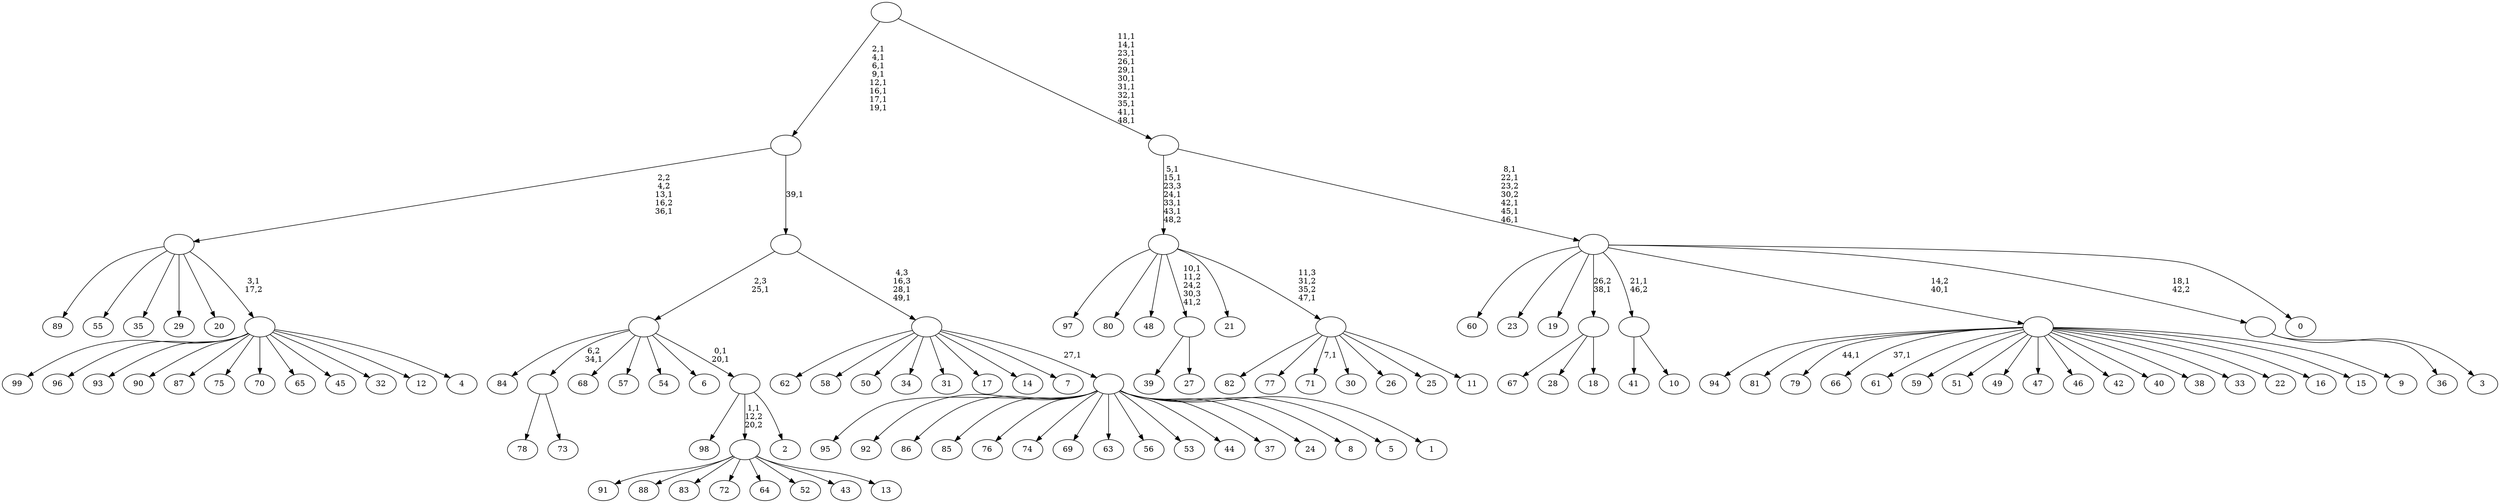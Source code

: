 digraph T {
	150 [label="99"]
	149 [label="98"]
	148 [label="97"]
	147 [label="96"]
	146 [label="95"]
	145 [label="94"]
	144 [label="93"]
	143 [label="92"]
	142 [label="91"]
	141 [label="90"]
	140 [label="89"]
	139 [label="88"]
	138 [label="87"]
	137 [label="86"]
	136 [label="85"]
	135 [label="84"]
	134 [label="83"]
	133 [label="82"]
	132 [label="81"]
	131 [label="80"]
	130 [label="79"]
	128 [label="78"]
	127 [label="77"]
	126 [label="76"]
	125 [label="75"]
	124 [label="74"]
	123 [label="73"]
	122 [label=""]
	121 [label="72"]
	120 [label="71"]
	118 [label="70"]
	117 [label="69"]
	116 [label="68"]
	115 [label="67"]
	114 [label="66"]
	112 [label="65"]
	111 [label="64"]
	110 [label="63"]
	109 [label="62"]
	108 [label="61"]
	107 [label="60"]
	106 [label="59"]
	105 [label="58"]
	104 [label="57"]
	103 [label="56"]
	102 [label="55"]
	101 [label="54"]
	100 [label="53"]
	99 [label="52"]
	98 [label="51"]
	97 [label="50"]
	96 [label="49"]
	95 [label="48"]
	94 [label="47"]
	93 [label="46"]
	92 [label="45"]
	91 [label="44"]
	90 [label="43"]
	89 [label="42"]
	88 [label="41"]
	87 [label="40"]
	86 [label="39"]
	85 [label="38"]
	84 [label="37"]
	83 [label="36"]
	82 [label="35"]
	81 [label="34"]
	80 [label="33"]
	79 [label="32"]
	78 [label="31"]
	77 [label="30"]
	76 [label="29"]
	75 [label="28"]
	74 [label="27"]
	73 [label=""]
	72 [label="26"]
	71 [label="25"]
	70 [label="24"]
	69 [label="23"]
	68 [label="22"]
	67 [label="21"]
	66 [label="20"]
	65 [label="19"]
	64 [label="18"]
	63 [label=""]
	62 [label="17"]
	61 [label="16"]
	60 [label="15"]
	59 [label="14"]
	58 [label="13"]
	57 [label=""]
	56 [label="12"]
	55 [label="11"]
	54 [label=""]
	53 [label=""]
	48 [label="10"]
	47 [label=""]
	46 [label="9"]
	45 [label=""]
	44 [label="8"]
	43 [label="7"]
	42 [label="6"]
	41 [label="5"]
	40 [label="4"]
	39 [label=""]
	38 [label=""]
	36 [label="3"]
	35 [label=""]
	34 [label="2"]
	33 [label=""]
	31 [label=""]
	30 [label="1"]
	29 [label=""]
	28 [label=""]
	26 [label=""]
	25 [label=""]
	17 [label="0"]
	16 [label=""]
	11 [label=""]
	0 [label=""]
	122 -> 128 [label=""]
	122 -> 123 [label=""]
	73 -> 86 [label=""]
	73 -> 74 [label=""]
	63 -> 115 [label=""]
	63 -> 75 [label=""]
	63 -> 64 [label=""]
	57 -> 142 [label=""]
	57 -> 139 [label=""]
	57 -> 134 [label=""]
	57 -> 121 [label=""]
	57 -> 111 [label=""]
	57 -> 99 [label=""]
	57 -> 90 [label=""]
	57 -> 58 [label=""]
	54 -> 120 [label="7,1"]
	54 -> 133 [label=""]
	54 -> 127 [label=""]
	54 -> 77 [label=""]
	54 -> 72 [label=""]
	54 -> 71 [label=""]
	54 -> 55 [label=""]
	53 -> 148 [label=""]
	53 -> 131 [label=""]
	53 -> 95 [label=""]
	53 -> 73 [label="10,1\n11,2\n24,2\n30,3\n41,2"]
	53 -> 67 [label=""]
	53 -> 54 [label="11,3\n31,2\n35,2\n47,1"]
	47 -> 88 [label=""]
	47 -> 48 [label=""]
	45 -> 114 [label="37,1"]
	45 -> 130 [label="44,1"]
	45 -> 145 [label=""]
	45 -> 132 [label=""]
	45 -> 108 [label=""]
	45 -> 106 [label=""]
	45 -> 98 [label=""]
	45 -> 96 [label=""]
	45 -> 94 [label=""]
	45 -> 93 [label=""]
	45 -> 89 [label=""]
	45 -> 87 [label=""]
	45 -> 85 [label=""]
	45 -> 80 [label=""]
	45 -> 68 [label=""]
	45 -> 61 [label=""]
	45 -> 60 [label=""]
	45 -> 46 [label=""]
	39 -> 150 [label=""]
	39 -> 147 [label=""]
	39 -> 144 [label=""]
	39 -> 141 [label=""]
	39 -> 138 [label=""]
	39 -> 125 [label=""]
	39 -> 118 [label=""]
	39 -> 112 [label=""]
	39 -> 92 [label=""]
	39 -> 79 [label=""]
	39 -> 56 [label=""]
	39 -> 40 [label=""]
	38 -> 140 [label=""]
	38 -> 102 [label=""]
	38 -> 82 [label=""]
	38 -> 76 [label=""]
	38 -> 66 [label=""]
	38 -> 39 [label="3,1\n17,2"]
	35 -> 83 [label=""]
	35 -> 36 [label=""]
	33 -> 149 [label=""]
	33 -> 57 [label="1,1\n12,2\n20,2"]
	33 -> 34 [label=""]
	31 -> 33 [label="0,1\n20,1"]
	31 -> 135 [label=""]
	31 -> 122 [label="6,2\n34,1"]
	31 -> 116 [label=""]
	31 -> 104 [label=""]
	31 -> 101 [label=""]
	31 -> 42 [label=""]
	29 -> 146 [label=""]
	29 -> 143 [label=""]
	29 -> 137 [label=""]
	29 -> 136 [label=""]
	29 -> 126 [label=""]
	29 -> 124 [label=""]
	29 -> 117 [label=""]
	29 -> 110 [label=""]
	29 -> 103 [label=""]
	29 -> 100 [label=""]
	29 -> 91 [label=""]
	29 -> 84 [label=""]
	29 -> 70 [label=""]
	29 -> 44 [label=""]
	29 -> 41 [label=""]
	29 -> 30 [label=""]
	28 -> 109 [label=""]
	28 -> 105 [label=""]
	28 -> 97 [label=""]
	28 -> 81 [label=""]
	28 -> 78 [label=""]
	28 -> 62 [label=""]
	28 -> 59 [label=""]
	28 -> 43 [label=""]
	28 -> 29 [label="27,1"]
	26 -> 28 [label="4,3\n16,3\n28,1\n49,1"]
	26 -> 31 [label="2,3\n25,1"]
	25 -> 38 [label="2,2\n4,2\n13,1\n16,2\n36,1"]
	25 -> 26 [label="39,1"]
	16 -> 107 [label=""]
	16 -> 69 [label=""]
	16 -> 65 [label=""]
	16 -> 63 [label="26,2\n38,1"]
	16 -> 47 [label="21,1\n46,2"]
	16 -> 45 [label="14,2\n40,1"]
	16 -> 35 [label="18,1\n42,2"]
	16 -> 17 [label=""]
	11 -> 16 [label="8,1\n22,1\n23,2\n30,2\n42,1\n45,1\n46,1"]
	11 -> 53 [label="5,1\n15,1\n23,3\n24,1\n33,1\n43,1\n48,2"]
	0 -> 11 [label="11,1\n14,1\n23,1\n26,1\n29,1\n30,1\n31,1\n32,1\n35,1\n41,1\n48,1"]
	0 -> 25 [label="2,1\n4,1\n6,1\n9,1\n12,1\n16,1\n17,1\n19,1"]
}
